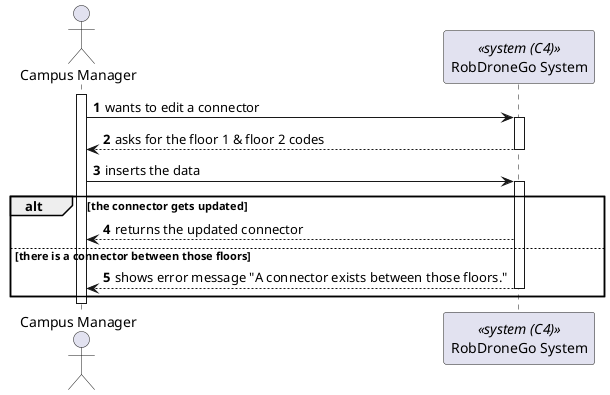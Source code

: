 @startuml process-view
autonumber

actor CM as "Campus Manager"
participant SYS as "RobDroneGo System" <<system (C4)>>

activate CM

CM -> SYS : wants to edit a connector
activate SYS

CM <-- SYS : asks for the floor 1 & floor 2 codes
deactivate SYS

CM -> SYS : inserts the data
activate SYS

alt the connector gets updated
  CM <-- SYS : returns the updated connector
else there is a connector between those floors
  CM <-- SYS : shows error message "A connector exists between those floors."
  deactivate SYS
end

deactivate CM

@enduml
